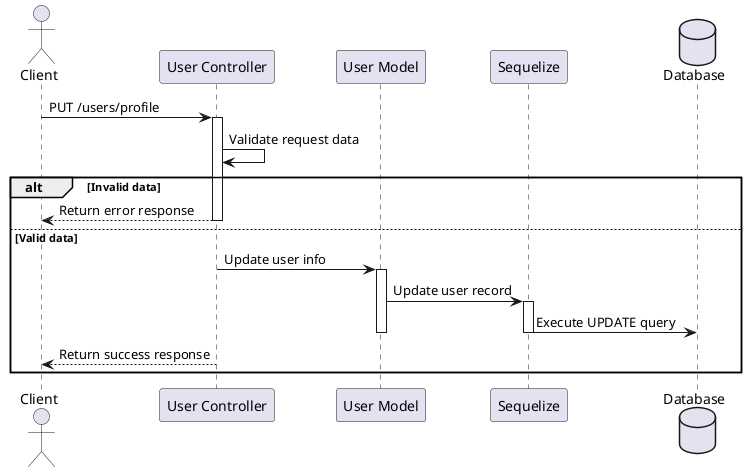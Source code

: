 @startuml

actor Client
participant "User Controller" as Controller
participant "User Model" as Model
participant "Sequelize" as ORM
database "Database" as DB

Client -> Controller: PUT /users/profile
activate Controller

Controller -> Controller: Validate request data
alt Invalid data
  Controller --> Client: Return error response
  deactivate Controller
else Valid data
  Controller -> Model: Update user info
  activate Model
  Model -> ORM: Update user record
  activate ORM
  ORM -> DB: Execute UPDATE query
  deactivate ORM
  deactivate Model
  Controller --> Client: Return success response
  deactivate Controller
end

@enduml
